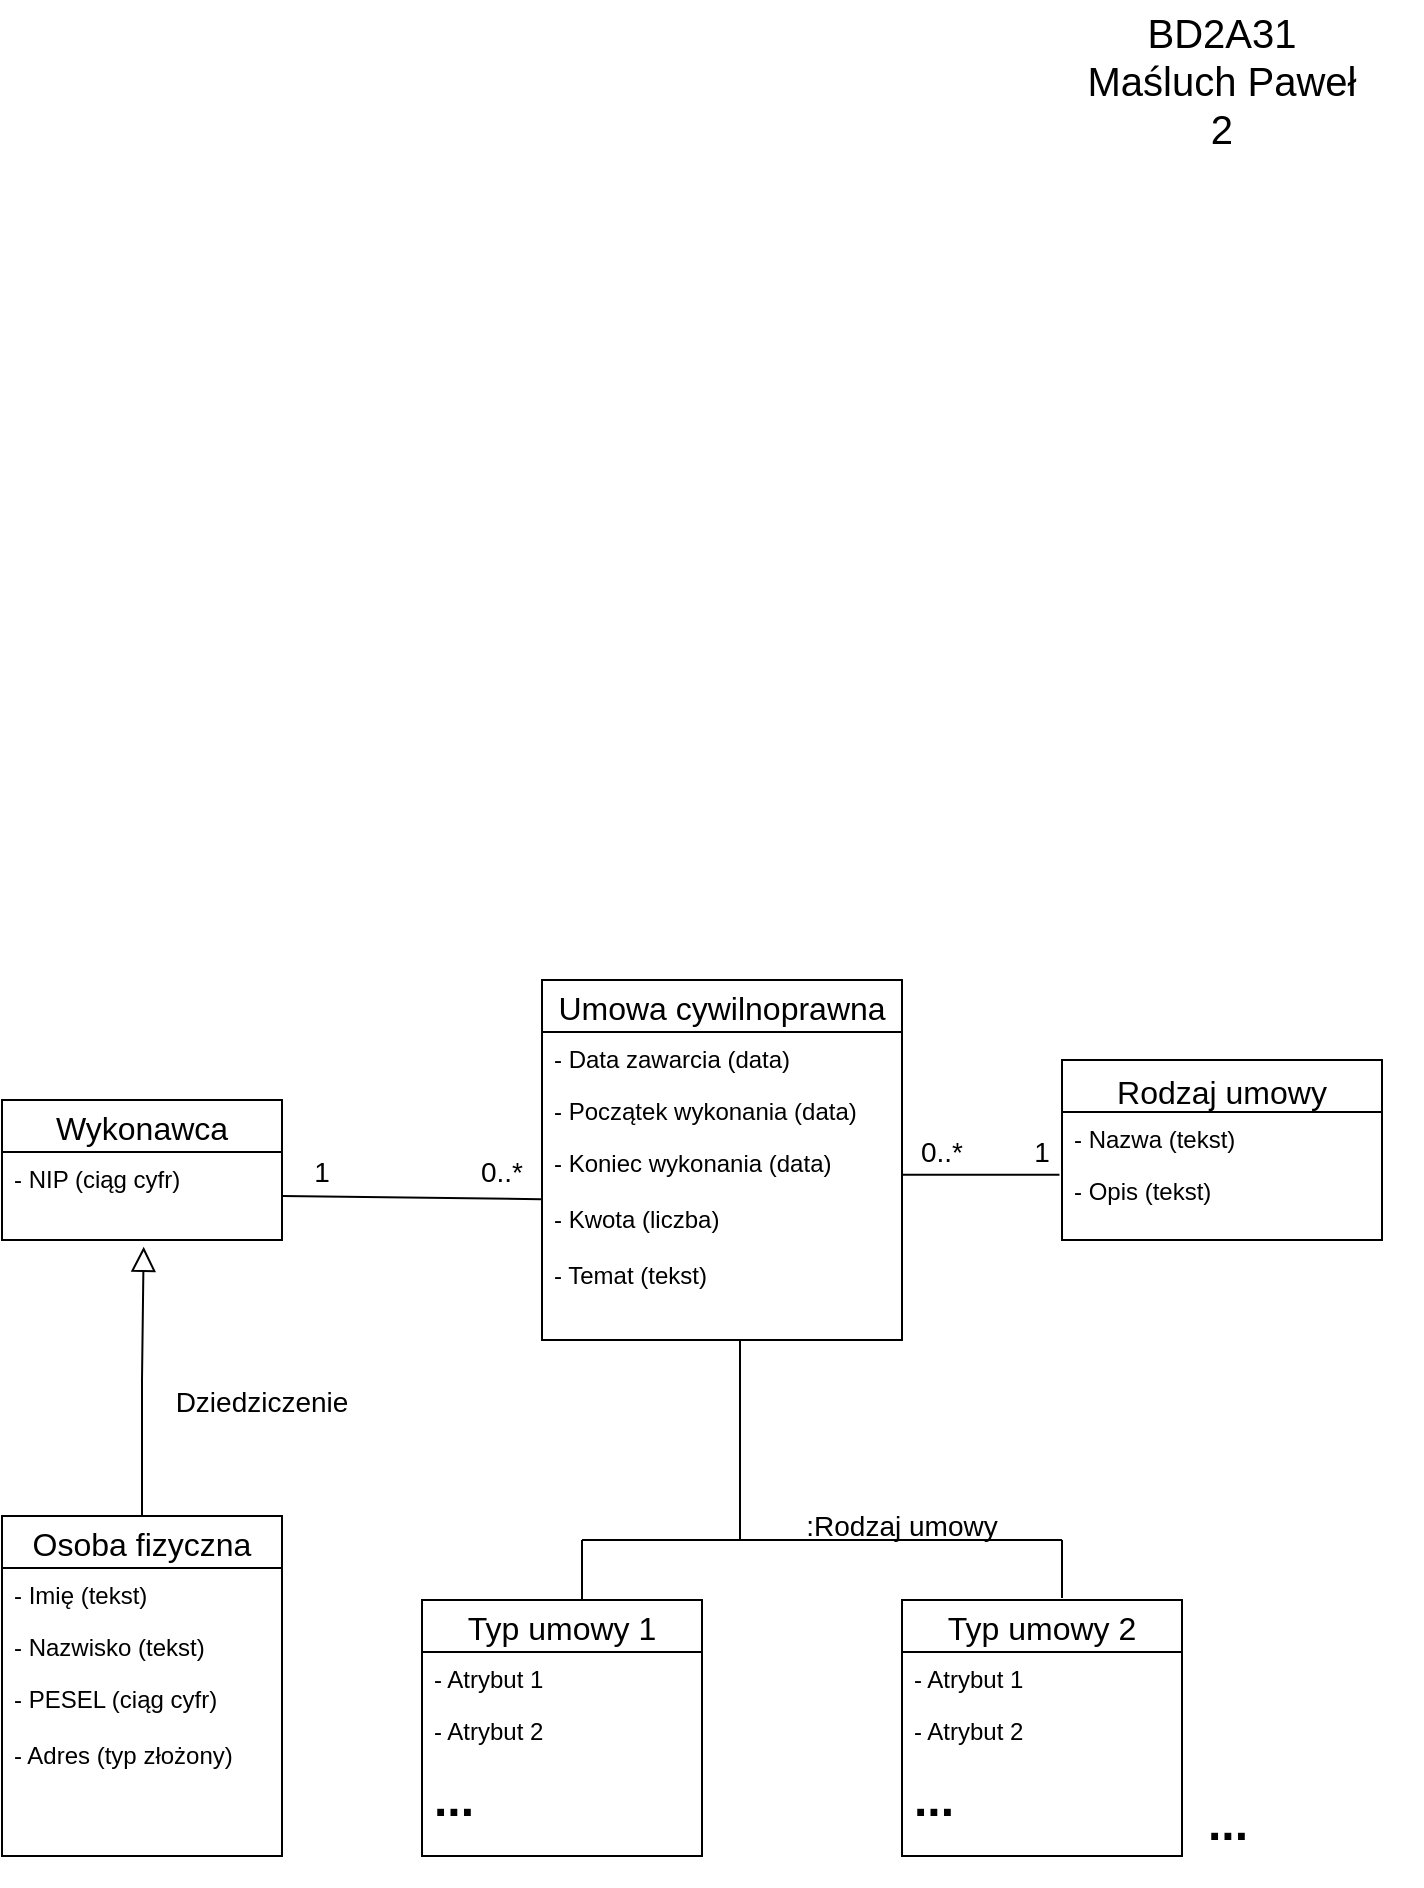 <mxfile version="13.9.3" type="google"><diagram id="C5RBs43oDa-KdzZeNtuy" name="Page-1"><mxGraphModel dx="1024" dy="509" grid="1" gridSize="10" guides="1" tooltips="1" connect="1" arrows="1" fold="1" page="1" pageScale="1" pageWidth="827" pageHeight="1169" math="0" shadow="0"><root><mxCell id="WIyWlLk6GJQsqaUBKTNV-0"/><mxCell id="WIyWlLk6GJQsqaUBKTNV-1" parent="WIyWlLk6GJQsqaUBKTNV-0"/><mxCell id="zkfFHV4jXpPFQw0GAbJ--17" value="Rodzaj umowy" style="swimlane;fontStyle=0;align=center;verticalAlign=top;childLayout=stackLayout;horizontal=1;startSize=26;horizontalStack=0;resizeParent=1;resizeLast=0;collapsible=1;marginBottom=0;rounded=0;shadow=0;strokeWidth=1;fontSize=16;" parent="WIyWlLk6GJQsqaUBKTNV-1" vertex="1"><mxGeometry x="610" y="580" width="160" height="90" as="geometry"><mxRectangle x="550" y="140" width="160" height="26" as="alternateBounds"/></mxGeometry></mxCell><mxCell id="zkfFHV4jXpPFQw0GAbJ--18" value="- Nazwa (tekst)" style="text;align=left;verticalAlign=top;spacingLeft=4;spacingRight=4;overflow=hidden;rotatable=0;points=[[0,0.5],[1,0.5]];portConstraint=eastwest;" parent="zkfFHV4jXpPFQw0GAbJ--17" vertex="1"><mxGeometry y="26" width="160" height="26" as="geometry"/></mxCell><mxCell id="zkfFHV4jXpPFQw0GAbJ--19" value="- Opis (tekst)" style="text;align=left;verticalAlign=top;spacingLeft=4;spacingRight=4;overflow=hidden;rotatable=0;points=[[0,0.5],[1,0.5]];portConstraint=eastwest;rounded=0;shadow=0;html=0;" parent="zkfFHV4jXpPFQw0GAbJ--17" vertex="1"><mxGeometry y="52" width="160" height="26" as="geometry"/></mxCell><mxCell id="fNGP2POyKfIk2T6xzNjS-0" value="Umowa cywilnoprawna" style="swimlane;fontStyle=0;childLayout=stackLayout;horizontal=1;startSize=26;fillColor=none;horizontalStack=0;resizeParent=1;resizeParentMax=0;resizeLast=0;collapsible=1;marginBottom=0;fontSize=16;" vertex="1" parent="WIyWlLk6GJQsqaUBKTNV-1"><mxGeometry x="350" y="540" width="180" height="180" as="geometry"/></mxCell><mxCell id="fNGP2POyKfIk2T6xzNjS-1" value="- Data zawarcia (data)" style="text;strokeColor=none;fillColor=none;align=left;verticalAlign=top;spacingLeft=4;spacingRight=4;overflow=hidden;rotatable=0;points=[[0,0.5],[1,0.5]];portConstraint=eastwest;" vertex="1" parent="fNGP2POyKfIk2T6xzNjS-0"><mxGeometry y="26" width="180" height="26" as="geometry"/></mxCell><mxCell id="fNGP2POyKfIk2T6xzNjS-2" value="- Początek wykonania (data)" style="text;strokeColor=none;fillColor=none;align=left;verticalAlign=top;spacingLeft=4;spacingRight=4;overflow=hidden;rotatable=0;points=[[0,0.5],[1,0.5]];portConstraint=eastwest;" vertex="1" parent="fNGP2POyKfIk2T6xzNjS-0"><mxGeometry y="52" width="180" height="26" as="geometry"/></mxCell><mxCell id="fNGP2POyKfIk2T6xzNjS-3" value="- Koniec wykonania (data)&#10;&#10;- Kwota (liczba)&#10;&#10;- Temat (tekst)" style="text;strokeColor=none;fillColor=none;align=left;verticalAlign=top;spacingLeft=4;spacingRight=4;overflow=hidden;rotatable=0;points=[[0,0.5],[1,0.5]];portConstraint=eastwest;" vertex="1" parent="fNGP2POyKfIk2T6xzNjS-0"><mxGeometry y="78" width="180" height="102" as="geometry"/></mxCell><mxCell id="fNGP2POyKfIk2T6xzNjS-5" value="Wykonawca" style="swimlane;fontStyle=0;childLayout=stackLayout;horizontal=1;startSize=26;fillColor=none;horizontalStack=0;resizeParent=1;resizeParentMax=0;resizeLast=0;collapsible=1;marginBottom=0;fontSize=16;" vertex="1" parent="WIyWlLk6GJQsqaUBKTNV-1"><mxGeometry x="80" y="600" width="140" height="70" as="geometry"/></mxCell><mxCell id="fNGP2POyKfIk2T6xzNjS-6" value="- NIP (ciąg cyfr)" style="text;strokeColor=none;fillColor=none;align=left;verticalAlign=top;spacingLeft=4;spacingRight=4;overflow=hidden;rotatable=0;points=[[0,0.5],[1,0.5]];portConstraint=eastwest;" vertex="1" parent="fNGP2POyKfIk2T6xzNjS-5"><mxGeometry y="26" width="140" height="44" as="geometry"/></mxCell><mxCell id="fNGP2POyKfIk2T6xzNjS-9" value="Osoba fizyczna" style="swimlane;fontStyle=0;childLayout=stackLayout;horizontal=1;startSize=26;fillColor=none;horizontalStack=0;resizeParent=1;resizeParentMax=0;resizeLast=0;collapsible=1;marginBottom=0;fontSize=16;" vertex="1" parent="WIyWlLk6GJQsqaUBKTNV-1"><mxGeometry x="80" y="808" width="140" height="170" as="geometry"/></mxCell><mxCell id="fNGP2POyKfIk2T6xzNjS-10" value="- Imię (tekst)" style="text;strokeColor=none;fillColor=none;align=left;verticalAlign=top;spacingLeft=4;spacingRight=4;overflow=hidden;rotatable=0;points=[[0,0.5],[1,0.5]];portConstraint=eastwest;" vertex="1" parent="fNGP2POyKfIk2T6xzNjS-9"><mxGeometry y="26" width="140" height="26" as="geometry"/></mxCell><mxCell id="fNGP2POyKfIk2T6xzNjS-11" value="- Nazwisko (tekst)" style="text;strokeColor=none;fillColor=none;align=left;verticalAlign=top;spacingLeft=4;spacingRight=4;overflow=hidden;rotatable=0;points=[[0,0.5],[1,0.5]];portConstraint=eastwest;" vertex="1" parent="fNGP2POyKfIk2T6xzNjS-9"><mxGeometry y="52" width="140" height="26" as="geometry"/></mxCell><mxCell id="fNGP2POyKfIk2T6xzNjS-12" value="- PESEL (ciąg cyfr)&#10;&#10;- Adres (typ złożony)" style="text;strokeColor=none;fillColor=none;align=left;verticalAlign=top;spacingLeft=4;spacingRight=4;overflow=hidden;rotatable=0;points=[[0,0.5],[1,0.5]];portConstraint=eastwest;" vertex="1" parent="fNGP2POyKfIk2T6xzNjS-9"><mxGeometry y="78" width="140" height="92" as="geometry"/></mxCell><mxCell id="fNGP2POyKfIk2T6xzNjS-13" value="Typ umowy 1" style="swimlane;fontStyle=0;childLayout=stackLayout;horizontal=1;startSize=26;fillColor=none;horizontalStack=0;resizeParent=1;resizeParentMax=0;resizeLast=0;collapsible=1;marginBottom=0;fontSize=16;" vertex="1" parent="WIyWlLk6GJQsqaUBKTNV-1"><mxGeometry x="290" y="850" width="140" height="128" as="geometry"/></mxCell><mxCell id="fNGP2POyKfIk2T6xzNjS-14" value="- Atrybut 1" style="text;strokeColor=none;fillColor=none;align=left;verticalAlign=top;spacingLeft=4;spacingRight=4;overflow=hidden;rotatable=0;points=[[0,0.5],[1,0.5]];portConstraint=eastwest;" vertex="1" parent="fNGP2POyKfIk2T6xzNjS-13"><mxGeometry y="26" width="140" height="26" as="geometry"/></mxCell><mxCell id="fNGP2POyKfIk2T6xzNjS-15" value="- Atrybut 2" style="text;strokeColor=none;fillColor=none;align=left;verticalAlign=top;spacingLeft=4;spacingRight=4;overflow=hidden;rotatable=0;points=[[0,0.5],[1,0.5]];portConstraint=eastwest;" vertex="1" parent="fNGP2POyKfIk2T6xzNjS-13"><mxGeometry y="52" width="140" height="26" as="geometry"/></mxCell><mxCell id="fNGP2POyKfIk2T6xzNjS-16" value="..." style="text;strokeColor=none;fillColor=none;align=left;verticalAlign=top;spacingLeft=4;spacingRight=4;overflow=hidden;rotatable=0;points=[[0,0.5],[1,0.5]];portConstraint=eastwest;fontStyle=1;fontSize=24;" vertex="1" parent="fNGP2POyKfIk2T6xzNjS-13"><mxGeometry y="78" width="140" height="50" as="geometry"/></mxCell><mxCell id="fNGP2POyKfIk2T6xzNjS-17" value="Typ umowy 2" style="swimlane;fontStyle=0;childLayout=stackLayout;horizontal=1;startSize=26;fillColor=none;horizontalStack=0;resizeParent=1;resizeParentMax=0;resizeLast=0;collapsible=1;marginBottom=0;fontSize=16;" vertex="1" parent="WIyWlLk6GJQsqaUBKTNV-1"><mxGeometry x="530" y="850" width="140" height="128" as="geometry"/></mxCell><mxCell id="fNGP2POyKfIk2T6xzNjS-18" value="- Atrybut 1" style="text;strokeColor=none;fillColor=none;align=left;verticalAlign=top;spacingLeft=4;spacingRight=4;overflow=hidden;rotatable=0;points=[[0,0.5],[1,0.5]];portConstraint=eastwest;" vertex="1" parent="fNGP2POyKfIk2T6xzNjS-17"><mxGeometry y="26" width="140" height="26" as="geometry"/></mxCell><mxCell id="fNGP2POyKfIk2T6xzNjS-19" value="- Atrybut 2" style="text;strokeColor=none;fillColor=none;align=left;verticalAlign=top;spacingLeft=4;spacingRight=4;overflow=hidden;rotatable=0;points=[[0,0.5],[1,0.5]];portConstraint=eastwest;" vertex="1" parent="fNGP2POyKfIk2T6xzNjS-17"><mxGeometry y="52" width="140" height="26" as="geometry"/></mxCell><mxCell id="fNGP2POyKfIk2T6xzNjS-20" value="..." style="text;strokeColor=none;fillColor=none;align=left;verticalAlign=top;spacingLeft=4;spacingRight=4;overflow=hidden;rotatable=0;points=[[0,0.5],[1,0.5]];portConstraint=eastwest;fontStyle=1;fontSize=24;" vertex="1" parent="fNGP2POyKfIk2T6xzNjS-17"><mxGeometry y="78" width="140" height="50" as="geometry"/></mxCell><mxCell id="fNGP2POyKfIk2T6xzNjS-21" value="" style="endArrow=none;html=1;fontSize=24;entryX=-0.008;entryY=1.208;entryDx=0;entryDy=0;entryPerimeter=0;exitX=0.998;exitY=0.19;exitDx=0;exitDy=0;exitPerimeter=0;" edge="1" parent="WIyWlLk6GJQsqaUBKTNV-1" source="fNGP2POyKfIk2T6xzNjS-3" target="zkfFHV4jXpPFQw0GAbJ--18"><mxGeometry width="50" height="50" relative="1" as="geometry"><mxPoint x="400" y="740" as="sourcePoint"/><mxPoint x="450" y="690" as="targetPoint"/></mxGeometry></mxCell><mxCell id="fNGP2POyKfIk2T6xzNjS-22" value="" style="endArrow=block;endSize=10;endFill=0;shadow=0;strokeWidth=1;rounded=0;edgeStyle=elbowEdgeStyle;elbow=vertical;exitX=0.5;exitY=0;exitDx=0;exitDy=0;entryX=0.506;entryY=1.077;entryDx=0;entryDy=0;entryPerimeter=0;" edge="1" parent="WIyWlLk6GJQsqaUBKTNV-1" source="fNGP2POyKfIk2T6xzNjS-9" target="fNGP2POyKfIk2T6xzNjS-6"><mxGeometry width="160" relative="1" as="geometry"><mxPoint x="180" y="760" as="sourcePoint"/><mxPoint x="190" y="700" as="targetPoint"/><Array as="points"><mxPoint x="180" y="740"/></Array></mxGeometry></mxCell><mxCell id="fNGP2POyKfIk2T6xzNjS-24" value="" style="endArrow=none;html=1;fontSize=24;entryX=-0.002;entryY=0.31;entryDx=0;entryDy=0;entryPerimeter=0;exitX=1;exitY=0.5;exitDx=0;exitDy=0;" edge="1" parent="WIyWlLk6GJQsqaUBKTNV-1" source="fNGP2POyKfIk2T6xzNjS-6" target="fNGP2POyKfIk2T6xzNjS-3"><mxGeometry width="50" height="50" relative="1" as="geometry"><mxPoint x="250" y="650" as="sourcePoint"/><mxPoint x="350" y="651" as="targetPoint"/></mxGeometry></mxCell><mxCell id="fNGP2POyKfIk2T6xzNjS-26" value="" style="endArrow=none;html=1;fontSize=24;" edge="1" parent="WIyWlLk6GJQsqaUBKTNV-1"><mxGeometry width="50" height="50" relative="1" as="geometry"><mxPoint x="449" y="820" as="sourcePoint"/><mxPoint x="449" y="720" as="targetPoint"/></mxGeometry></mxCell><mxCell id="fNGP2POyKfIk2T6xzNjS-27" value="" style="endArrow=none;html=1;fontSize=24;" edge="1" parent="WIyWlLk6GJQsqaUBKTNV-1"><mxGeometry width="50" height="50" relative="1" as="geometry"><mxPoint x="370" y="820" as="sourcePoint"/><mxPoint x="450" y="820" as="targetPoint"/></mxGeometry></mxCell><mxCell id="fNGP2POyKfIk2T6xzNjS-28" value="" style="endArrow=none;html=1;fontSize=24;" edge="1" parent="WIyWlLk6GJQsqaUBKTNV-1"><mxGeometry width="50" height="50" relative="1" as="geometry"><mxPoint x="370" y="850" as="sourcePoint"/><mxPoint x="370" y="820" as="targetPoint"/></mxGeometry></mxCell><mxCell id="fNGP2POyKfIk2T6xzNjS-29" value="" style="endArrow=none;html=1;fontSize=24;" edge="1" parent="WIyWlLk6GJQsqaUBKTNV-1"><mxGeometry width="50" height="50" relative="1" as="geometry"><mxPoint x="610" y="820" as="sourcePoint"/><mxPoint x="450" y="820" as="targetPoint"/></mxGeometry></mxCell><mxCell id="fNGP2POyKfIk2T6xzNjS-30" value="" style="endArrow=none;html=1;fontSize=24;" edge="1" parent="WIyWlLk6GJQsqaUBKTNV-1"><mxGeometry width="50" height="50" relative="1" as="geometry"><mxPoint x="610" y="849" as="sourcePoint"/><mxPoint x="610" y="820" as="targetPoint"/></mxGeometry></mxCell><mxCell id="fNGP2POyKfIk2T6xzNjS-31" value="..." style="text;strokeColor=none;fillColor=none;align=left;verticalAlign=top;spacingLeft=4;spacingRight=4;overflow=hidden;rotatable=0;points=[[0,0.5],[1,0.5]];portConstraint=eastwest;fontStyle=1;fontSize=24;" vertex="1" parent="WIyWlLk6GJQsqaUBKTNV-1"><mxGeometry x="677" y="940" width="33" height="50" as="geometry"/></mxCell><mxCell id="fNGP2POyKfIk2T6xzNjS-32" value="&lt;font style=&quot;font-size: 14px&quot;&gt;:Rodzaj umowy&lt;/font&gt;" style="text;html=1;strokeColor=none;fillColor=none;align=center;verticalAlign=middle;whiteSpace=wrap;rounded=0;fontSize=24;" vertex="1" parent="WIyWlLk6GJQsqaUBKTNV-1"><mxGeometry x="460" y="800" width="140" height="20" as="geometry"/></mxCell><mxCell id="fNGP2POyKfIk2T6xzNjS-33" value="&lt;font style=&quot;font-size: 14px&quot;&gt;1&lt;/font&gt;" style="text;html=1;strokeColor=none;fillColor=none;align=center;verticalAlign=middle;whiteSpace=wrap;rounded=0;fontSize=16;" vertex="1" parent="WIyWlLk6GJQsqaUBKTNV-1"><mxGeometry x="220" y="625" width="40" height="20" as="geometry"/></mxCell><mxCell id="fNGP2POyKfIk2T6xzNjS-34" value="&lt;font style=&quot;font-size: 14px&quot;&gt;0..*&lt;/font&gt;" style="text;html=1;strokeColor=none;fillColor=none;align=center;verticalAlign=middle;whiteSpace=wrap;rounded=0;fontSize=16;" vertex="1" parent="WIyWlLk6GJQsqaUBKTNV-1"><mxGeometry x="310" y="625" width="40" height="20" as="geometry"/></mxCell><mxCell id="fNGP2POyKfIk2T6xzNjS-35" value="&lt;font style=&quot;font-size: 14px&quot;&gt;0..*&lt;/font&gt;" style="text;html=1;strokeColor=none;fillColor=none;align=center;verticalAlign=middle;whiteSpace=wrap;rounded=0;fontSize=16;" vertex="1" parent="WIyWlLk6GJQsqaUBKTNV-1"><mxGeometry x="530" y="615" width="40" height="20" as="geometry"/></mxCell><mxCell id="fNGP2POyKfIk2T6xzNjS-36" value="&lt;font style=&quot;font-size: 14px&quot;&gt;1&lt;/font&gt;" style="text;html=1;strokeColor=none;fillColor=none;align=center;verticalAlign=middle;whiteSpace=wrap;rounded=0;fontSize=16;" vertex="1" parent="WIyWlLk6GJQsqaUBKTNV-1"><mxGeometry x="580" y="615" width="40" height="20" as="geometry"/></mxCell><mxCell id="fNGP2POyKfIk2T6xzNjS-37" value="&lt;font style=&quot;font-size: 14px&quot;&gt;Dziedziczenie&lt;/font&gt;" style="text;html=1;strokeColor=none;fillColor=none;align=center;verticalAlign=middle;whiteSpace=wrap;rounded=0;fontSize=16;" vertex="1" parent="WIyWlLk6GJQsqaUBKTNV-1"><mxGeometry x="160" y="740" width="100" height="20" as="geometry"/></mxCell><mxCell id="fNGP2POyKfIk2T6xzNjS-38" value="&lt;font style=&quot;font-size: 20px&quot;&gt;BD2A31&lt;br&gt;Maśluch Paweł&lt;br&gt;2&lt;br&gt;&lt;/font&gt;" style="text;html=1;strokeColor=none;fillColor=none;align=center;verticalAlign=middle;whiteSpace=wrap;rounded=0;fontSize=16;" vertex="1" parent="WIyWlLk6GJQsqaUBKTNV-1"><mxGeometry x="590" y="50" width="200" height="80" as="geometry"/></mxCell></root></mxGraphModel></diagram></mxfile>